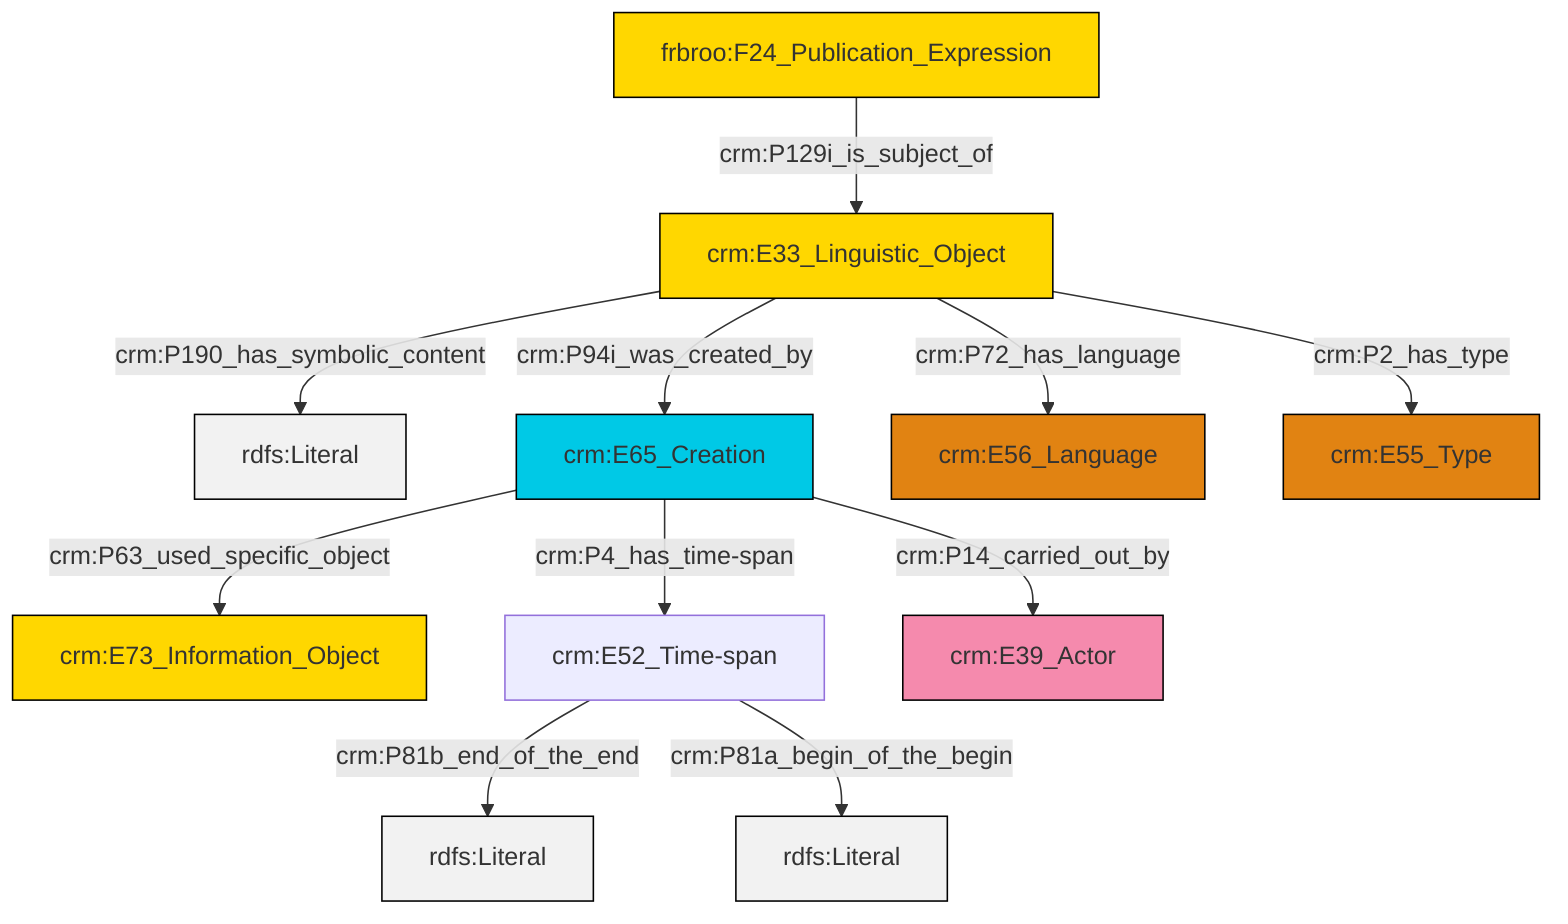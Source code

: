 graph TD
classDef Literal fill:#f2f2f2,stroke:#000000;
classDef CRM_Entity fill:#FFFFFF,stroke:#000000;
classDef Temporal_Entity fill:#00C9E6, stroke:#000000;
classDef Type fill:#E18312, stroke:#000000;
classDef Time-Span fill:#2C9C91, stroke:#000000;
classDef Appellation fill:#FFEB7F, stroke:#000000;
classDef Place fill:#008836, stroke:#000000;
classDef Persistent_Item fill:#B266B2, stroke:#000000;
classDef Conceptual_Object fill:#FFD700, stroke:#000000;
classDef Physical_Thing fill:#D2B48C, stroke:#000000;
classDef Actor fill:#f58aad, stroke:#000000;
classDef PC_Classes fill:#4ce600, stroke:#000000;
classDef Multi fill:#cccccc,stroke:#000000;

2["crm:E33_Linguistic_Object"]:::Conceptual_Object -->|crm:P190_has_symbolic_content| 3[rdfs:Literal]:::Literal
2["crm:E33_Linguistic_Object"]:::Conceptual_Object -->|crm:P94i_was_created_by| 4["crm:E65_Creation"]:::Temporal_Entity
4["crm:E65_Creation"]:::Temporal_Entity -->|crm:P63_used_specific_object| 6["crm:E73_Information_Object"]:::Conceptual_Object
9["crm:E52_Time-span"]:::Default -->|crm:P81b_end_of_the_end| 10[rdfs:Literal]:::Literal
4["crm:E65_Creation"]:::Temporal_Entity -->|crm:P14_carried_out_by| 13["crm:E39_Actor"]:::Actor
9["crm:E52_Time-span"]:::Default -->|crm:P81a_begin_of_the_begin| 16[rdfs:Literal]:::Literal
4["crm:E65_Creation"]:::Temporal_Entity -->|crm:P4_has_time-span| 9["crm:E52_Time-span"]:::Default
2["crm:E33_Linguistic_Object"]:::Conceptual_Object -->|crm:P72_has_language| 7["crm:E56_Language"]:::Type
0["frbroo:F24_Publication_Expression"]:::Conceptual_Object -->|crm:P129i_is_subject_of| 2["crm:E33_Linguistic_Object"]:::Conceptual_Object
2["crm:E33_Linguistic_Object"]:::Conceptual_Object -->|crm:P2_has_type| 11["crm:E55_Type"]:::Type